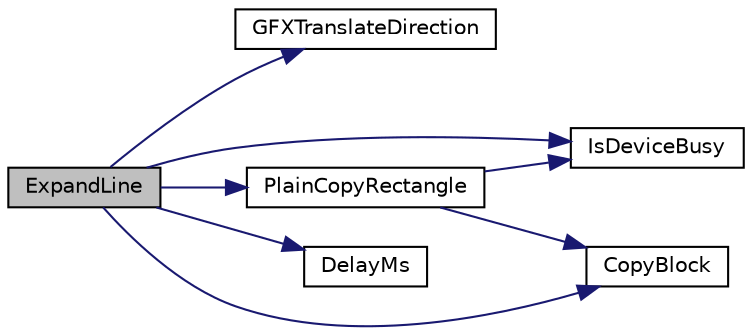 digraph "ExpandLine"
{
  edge [fontname="Helvetica",fontsize="10",labelfontname="Helvetica",labelfontsize="10"];
  node [fontname="Helvetica",fontsize="10",shape=record];
  rankdir="LR";
  Node1 [label="ExpandLine",height=0.2,width=0.4,color="black", fillcolor="grey75", style="filled", fontcolor="black"];
  Node1 -> Node2 [color="midnightblue",fontsize="10",style="solid",fontname="Helvetica"];
  Node2 [label="GFXTranslateDirection",height=0.2,width=0.4,color="black", fillcolor="white", style="filled",URL="$_transitions_8c.html#a0f15d8f28e4e52e9498fa89209ce2028"];
  Node1 -> Node3 [color="midnightblue",fontsize="10",style="solid",fontname="Helvetica"];
  Node3 [label="IsDeviceBusy",height=0.2,width=0.4,color="black", fillcolor="white", style="filled",URL="$drv_t_f_t001_8c.html#a0ff44afc8539dc2bfe7acc1fce987b5a"];
  Node1 -> Node4 [color="midnightblue",fontsize="10",style="solid",fontname="Helvetica"];
  Node4 [label="CopyBlock",height=0.2,width=0.4,color="black", fillcolor="white", style="filled",URL="$mchp_gfx_drv_8c.html#a4d9c11932c17f537f130645191843755"];
  Node1 -> Node5 [color="midnightblue",fontsize="10",style="solid",fontname="Helvetica"];
  Node5 [label="DelayMs",height=0.2,width=0.4,color="black", fillcolor="white", style="filled",URL="$_time_delay_8c.html#ac0fb282a454001ee1813601dbb9f1bed"];
  Node1 -> Node6 [color="midnightblue",fontsize="10",style="solid",fontname="Helvetica"];
  Node6 [label="PlainCopyRectangle",height=0.2,width=0.4,color="black", fillcolor="white", style="filled",URL="$_transitions_8c.html#a1a858dd1c0a3a8c395afbd783128fc99"];
  Node6 -> Node3 [color="midnightblue",fontsize="10",style="solid",fontname="Helvetica"];
  Node6 -> Node4 [color="midnightblue",fontsize="10",style="solid",fontname="Helvetica"];
}

